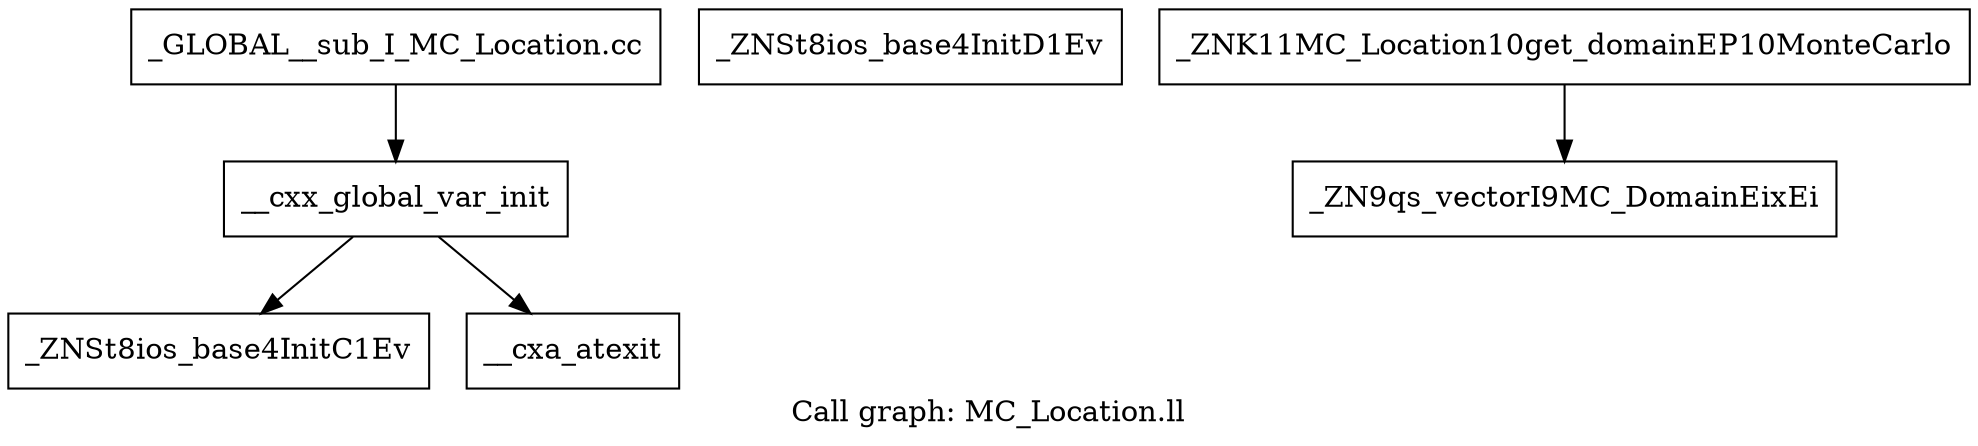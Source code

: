 digraph "Call graph: MC_Location.ll" {
	label="Call graph: MC_Location.ll";

	Node0x56219f917ef0 [shape=record,label="{__cxx_global_var_init}"];
	Node0x56219f917ef0 -> Node0x56219f91aec0;
	Node0x56219f917ef0 -> Node0x56219f8cb330;
	Node0x56219f91aec0 [shape=record,label="{_ZNSt8ios_base4InitC1Ev}"];
	Node0x56219f922130 [shape=record,label="{_ZNSt8ios_base4InitD1Ev}"];
	Node0x56219f8cb330 [shape=record,label="{__cxa_atexit}"];
	Node0x56219f9221e0 [shape=record,label="{_ZNK11MC_Location10get_domainEP10MonteCarlo}"];
	Node0x56219f9221e0 -> Node0x56219f922260;
	Node0x56219f922260 [shape=record,label="{_ZN9qs_vectorI9MC_DomainEixEi}"];
	Node0x56219f924f40 [shape=record,label="{_GLOBAL__sub_I_MC_Location.cc}"];
	Node0x56219f924f40 -> Node0x56219f917ef0;
}
